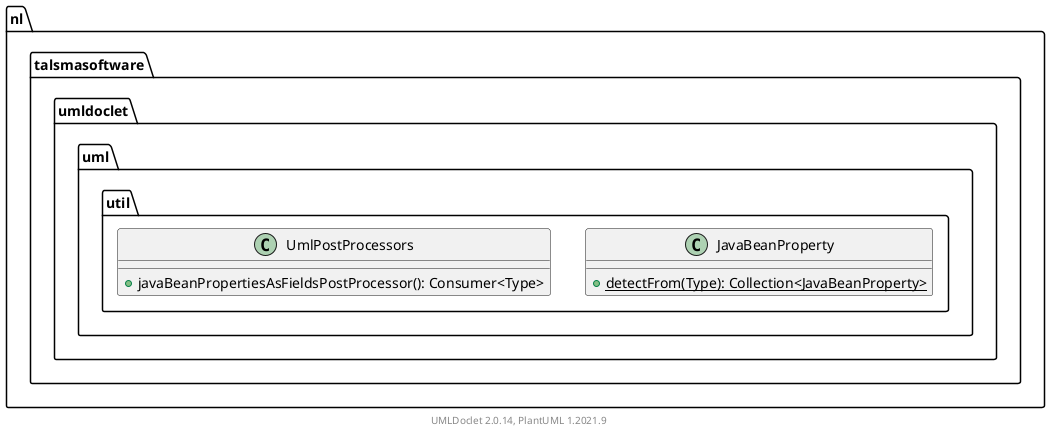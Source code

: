 @startuml
    namespace nl.talsmasoftware.umldoclet.uml.util {

        class JavaBeanProperty [[JavaBeanProperty.html]] {
            {static} +detectFrom(Type): Collection<JavaBeanProperty>
        }

        class UmlPostProcessors [[UmlPostProcessors.html]] {
            +javaBeanPropertiesAsFieldsPostProcessor(): Consumer<Type>
        }

    }

    center footer UMLDoclet 2.0.14, PlantUML 1.2021.9
@enduml
